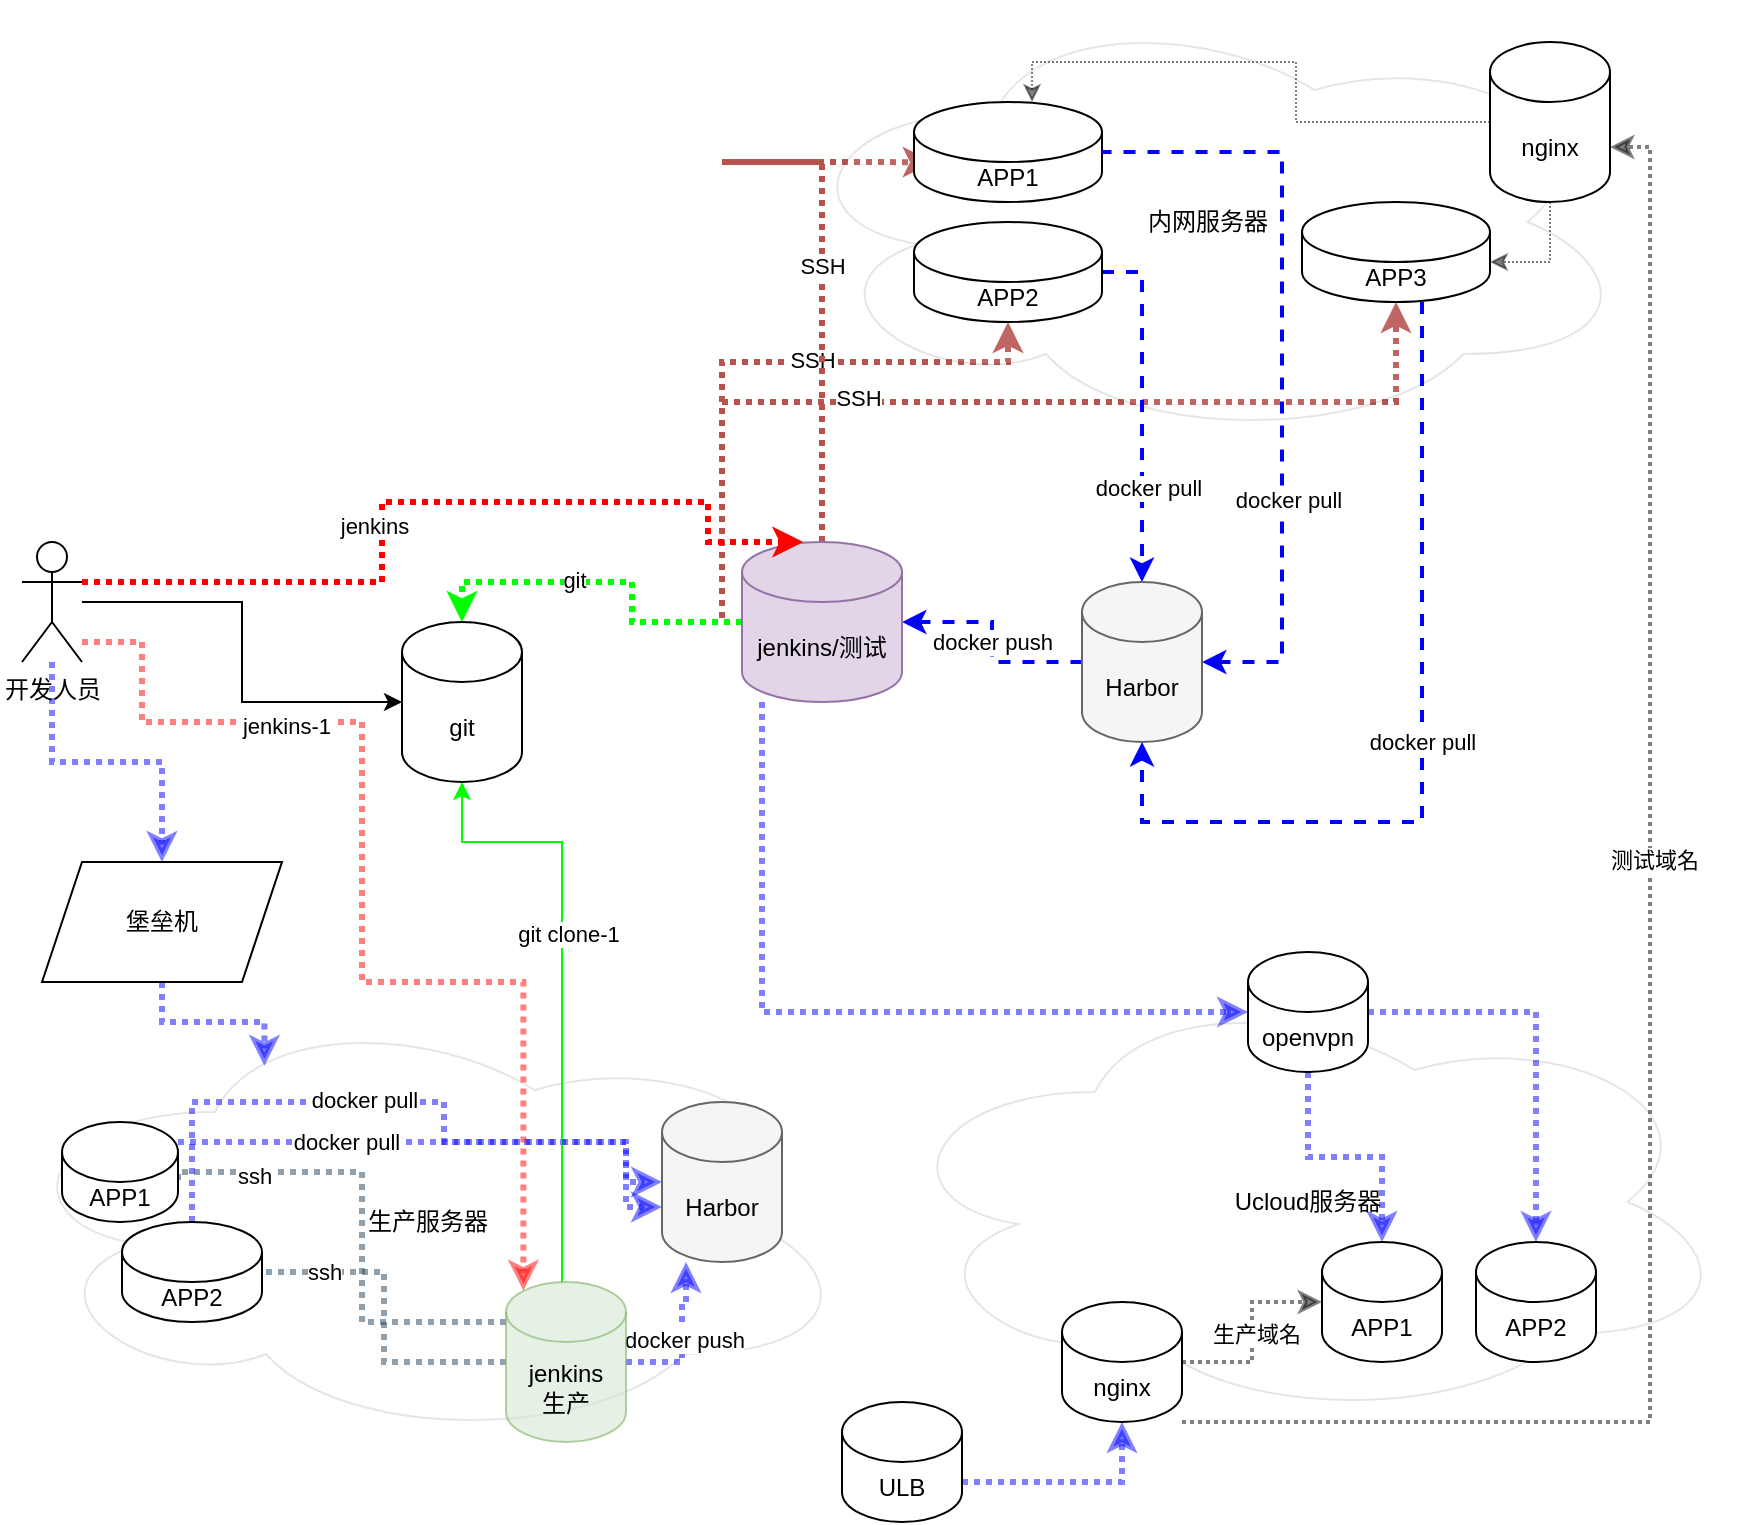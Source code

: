 <mxfile version="20.8.0" type="github">
  <diagram id="ICizXME9RvzmdU9xPk0K" name="第 1 页">
    <mxGraphModel dx="954" dy="591" grid="1" gridSize="10" guides="1" tooltips="1" connect="1" arrows="1" fold="1" page="1" pageScale="1" pageWidth="827" pageHeight="1169" math="0" shadow="0">
      <root>
        <mxCell id="0" />
        <mxCell id="1" parent="0" />
        <mxCell id="xqhbJTyEdV5DclTAbFlW-1" value="生产服务器" style="ellipse;shape=cloud;whiteSpace=wrap;html=1;opacity=10;" vertex="1" parent="1">
          <mxGeometry x="30" y="550" width="426" height="220" as="geometry" />
        </mxCell>
        <mxCell id="xqhbJTyEdV5DclTAbFlW-3" style="edgeStyle=orthogonalEdgeStyle;shape=connector;rounded=0;orthogonalLoop=1;jettySize=auto;html=1;entryX=0.5;entryY=0;entryDx=0;entryDy=0;dashed=1;dashPattern=1 1;labelBackgroundColor=default;strokeColor=#0000FF;strokeWidth=3;fontFamily=Helvetica;fontSize=11;fontColor=default;startArrow=none;startFill=0;endArrow=classic;endFill=1;opacity=50;" edge="1" parent="1" source="xqhbJTyEdV5DclTAbFlW-4" target="xqhbJTyEdV5DclTAbFlW-8">
          <mxGeometry relative="1" as="geometry" />
        </mxCell>
        <mxCell id="xqhbJTyEdV5DclTAbFlW-81" style="edgeStyle=orthogonalEdgeStyle;rounded=0;orthogonalLoop=1;jettySize=auto;html=1;entryX=0;entryY=0.5;entryDx=0;entryDy=0;entryPerimeter=0;" edge="1" parent="1" source="xqhbJTyEdV5DclTAbFlW-4" target="xqhbJTyEdV5DclTAbFlW-6">
          <mxGeometry relative="1" as="geometry" />
        </mxCell>
        <mxCell id="xqhbJTyEdV5DclTAbFlW-4" value="开发人员" style="shape=umlActor;verticalLabelPosition=bottom;verticalAlign=top;html=1;outlineConnect=0;" vertex="1" parent="1">
          <mxGeometry x="40" y="320" width="30" height="60" as="geometry" />
        </mxCell>
        <mxCell id="xqhbJTyEdV5DclTAbFlW-6" value="git" style="shape=cylinder3;whiteSpace=wrap;html=1;boundedLbl=1;backgroundOutline=1;size=15;" vertex="1" parent="1">
          <mxGeometry x="230" y="360" width="60" height="80" as="geometry" />
        </mxCell>
        <mxCell id="xqhbJTyEdV5DclTAbFlW-7" style="edgeStyle=orthogonalEdgeStyle;rounded=0;orthogonalLoop=1;jettySize=auto;html=1;entryX=0.308;entryY=0.145;entryDx=0;entryDy=0;entryPerimeter=0;dashed=1;dashPattern=1 1;strokeColor=#0000FF;strokeWidth=3;startArrow=none;startFill=0;endArrow=classic;endFill=1;opacity=50;" edge="1" parent="1" source="xqhbJTyEdV5DclTAbFlW-8" target="xqhbJTyEdV5DclTAbFlW-1">
          <mxGeometry relative="1" as="geometry" />
        </mxCell>
        <mxCell id="xqhbJTyEdV5DclTAbFlW-8" value="堡垒机" style="shape=parallelogram;perimeter=parallelogramPerimeter;whiteSpace=wrap;html=1;fixedSize=1;" vertex="1" parent="1">
          <mxGeometry x="50" y="480" width="120" height="60" as="geometry" />
        </mxCell>
        <mxCell id="xqhbJTyEdV5DclTAbFlW-9" style="edgeStyle=orthogonalEdgeStyle;rounded=0;orthogonalLoop=1;jettySize=auto;html=1;entryX=0.5;entryY=1;entryDx=0;entryDy=0;entryPerimeter=0;endArrow=classic;endFill=1;dashed=1;dashPattern=1 1;fillColor=#f8cecc;strokeColor=#b85450;strokeWidth=3;" edge="1" parent="1" source="xqhbJTyEdV5DclTAbFlW-22" target="xqhbJTyEdV5DclTAbFlW-52">
          <mxGeometry relative="1" as="geometry">
            <Array as="points">
              <mxPoint x="390" y="230" />
              <mxPoint x="533" y="230" />
            </Array>
          </mxGeometry>
        </mxCell>
        <mxCell id="xqhbJTyEdV5DclTAbFlW-10" value="SSH" style="edgeLabel;html=1;align=center;verticalAlign=middle;resizable=0;points=[];" vertex="1" connectable="0" parent="xqhbJTyEdV5DclTAbFlW-9">
          <mxGeometry x="0.217" y="1" relative="1" as="geometry">
            <mxPoint as="offset" />
          </mxGeometry>
        </mxCell>
        <mxCell id="xqhbJTyEdV5DclTAbFlW-11" style="edgeStyle=orthogonalEdgeStyle;rounded=0;orthogonalLoop=1;jettySize=auto;html=1;entryX=0.178;entryY=0.364;entryDx=0;entryDy=0;entryPerimeter=0;endArrow=classic;endFill=1;dashed=1;dashPattern=1 1;fillColor=#f8cecc;strokeColor=#b85450;strokeWidth=3;" edge="1" parent="1" source="xqhbJTyEdV5DclTAbFlW-22" target="xqhbJTyEdV5DclTAbFlW-34">
          <mxGeometry relative="1" as="geometry">
            <Array as="points">
              <mxPoint x="390" y="130" />
              <mxPoint x="490" y="130" />
            </Array>
          </mxGeometry>
        </mxCell>
        <mxCell id="xqhbJTyEdV5DclTAbFlW-12" value="SSH" style="edgeLabel;html=1;align=center;verticalAlign=middle;resizable=0;points=[];" vertex="1" connectable="0" parent="xqhbJTyEdV5DclTAbFlW-11">
          <mxGeometry x="-0.202" relative="1" as="geometry">
            <mxPoint as="offset" />
          </mxGeometry>
        </mxCell>
        <mxCell id="xqhbJTyEdV5DclTAbFlW-13" style="edgeStyle=orthogonalEdgeStyle;rounded=0;orthogonalLoop=1;jettySize=auto;html=1;entryX=0.5;entryY=1;entryDx=0;entryDy=0;entryPerimeter=0;endArrow=classic;endFill=1;dashed=1;dashPattern=1 1;fillColor=#f8cecc;strokeColor=#b85450;strokeWidth=3;" edge="1" parent="1" source="xqhbJTyEdV5DclTAbFlW-22" target="xqhbJTyEdV5DclTAbFlW-54">
          <mxGeometry relative="1" as="geometry">
            <Array as="points">
              <mxPoint x="390" y="250" />
              <mxPoint x="727" y="250" />
            </Array>
          </mxGeometry>
        </mxCell>
        <mxCell id="xqhbJTyEdV5DclTAbFlW-14" value="SSH" style="edgeLabel;html=1;align=center;verticalAlign=middle;resizable=0;points=[];" vertex="1" connectable="0" parent="xqhbJTyEdV5DclTAbFlW-13">
          <mxGeometry x="-0.259" y="2" relative="1" as="geometry">
            <mxPoint as="offset" />
          </mxGeometry>
        </mxCell>
        <mxCell id="xqhbJTyEdV5DclTAbFlW-21" style="edgeStyle=orthogonalEdgeStyle;shape=connector;rounded=0;orthogonalLoop=1;jettySize=auto;html=1;entryX=0;entryY=0.5;entryDx=0;entryDy=0;entryPerimeter=0;dashed=1;dashPattern=1 1;labelBackgroundColor=default;strokeColor=#0000FF;strokeWidth=3;fontFamily=Helvetica;fontSize=11;fontColor=default;startArrow=none;startFill=0;endArrow=classic;endFill=1;opacity=50;" edge="1" parent="1" source="xqhbJTyEdV5DclTAbFlW-22" target="xqhbJTyEdV5DclTAbFlW-45">
          <mxGeometry relative="1" as="geometry">
            <Array as="points">
              <mxPoint x="410" y="555" />
            </Array>
          </mxGeometry>
        </mxCell>
        <mxCell id="xqhbJTyEdV5DclTAbFlW-79" style="edgeStyle=orthogonalEdgeStyle;rounded=0;orthogonalLoop=1;jettySize=auto;html=1;entryX=0.5;entryY=0;entryDx=0;entryDy=0;entryPerimeter=0;strokeColor=#00FF00;dashed=1;dashPattern=1 1;strokeWidth=3;startArrow=none;startFill=0;endFill=1;" edge="1" parent="1" source="xqhbJTyEdV5DclTAbFlW-22" target="xqhbJTyEdV5DclTAbFlW-6">
          <mxGeometry relative="1" as="geometry" />
        </mxCell>
        <mxCell id="xqhbJTyEdV5DclTAbFlW-80" value="git" style="edgeLabel;html=1;align=center;verticalAlign=middle;resizable=0;points=[];" vertex="1" connectable="0" parent="xqhbJTyEdV5DclTAbFlW-79">
          <mxGeometry x="0.154" y="-1" relative="1" as="geometry">
            <mxPoint as="offset" />
          </mxGeometry>
        </mxCell>
        <mxCell id="xqhbJTyEdV5DclTAbFlW-82" value="docker push" style="edgeStyle=orthogonalEdgeStyle;rounded=0;orthogonalLoop=1;jettySize=auto;html=1;endArrow=none;strokeColor=#0000FF;endFill=0;dashed=1;strokeWidth=2;startArrow=classic;startFill=1;" edge="1" parent="1" source="xqhbJTyEdV5DclTAbFlW-22" target="xqhbJTyEdV5DclTAbFlW-58">
          <mxGeometry relative="1" as="geometry" />
        </mxCell>
        <mxCell id="xqhbJTyEdV5DclTAbFlW-22" value="jenkins/测试" style="shape=cylinder3;whiteSpace=wrap;html=1;boundedLbl=1;backgroundOutline=1;size=15;fillColor=#e1d5e7;strokeColor=#9673a6;" vertex="1" parent="1">
          <mxGeometry x="400" y="320" width="80" height="80" as="geometry" />
        </mxCell>
        <mxCell id="xqhbJTyEdV5DclTAbFlW-73" style="edgeStyle=orthogonalEdgeStyle;rounded=0;orthogonalLoop=1;jettySize=auto;html=1;entryX=0;entryY=0;entryDx=0;entryDy=52.5;entryPerimeter=0;strokeColor=#0000FF;dashed=1;dashPattern=1 1;strokeWidth=3;startArrow=none;startFill=0;endFill=1;opacity=50;" edge="1" parent="1" source="xqhbJTyEdV5DclTAbFlW-25" target="xqhbJTyEdV5DclTAbFlW-71">
          <mxGeometry relative="1" as="geometry">
            <Array as="points">
              <mxPoint x="125" y="600" />
              <mxPoint x="251" y="600" />
              <mxPoint x="251" y="620" />
              <mxPoint x="342" y="620" />
            </Array>
          </mxGeometry>
        </mxCell>
        <mxCell id="xqhbJTyEdV5DclTAbFlW-77" value="docker pull" style="edgeLabel;html=1;align=center;verticalAlign=middle;resizable=0;points=[];" vertex="1" connectable="0" parent="xqhbJTyEdV5DclTAbFlW-73">
          <mxGeometry x="-0.162" y="1" relative="1" as="geometry">
            <mxPoint as="offset" />
          </mxGeometry>
        </mxCell>
        <mxCell id="xqhbJTyEdV5DclTAbFlW-25" value="APP2" style="shape=cylinder3;whiteSpace=wrap;html=1;boundedLbl=1;backgroundOutline=1;size=15;" vertex="1" parent="1">
          <mxGeometry x="90" y="660" width="70" height="50" as="geometry" />
        </mxCell>
        <mxCell id="xqhbJTyEdV5DclTAbFlW-27" style="edgeStyle=orthogonalEdgeStyle;rounded=0;orthogonalLoop=1;jettySize=auto;html=1;strokeColor=#00FF00;entryX=0.5;entryY=1;entryDx=0;entryDy=0;entryPerimeter=0;" edge="1" parent="1" source="xqhbJTyEdV5DclTAbFlW-33" target="xqhbJTyEdV5DclTAbFlW-6">
          <mxGeometry relative="1" as="geometry">
            <mxPoint x="310" y="460" as="targetPoint" />
            <Array as="points">
              <mxPoint x="310" y="470" />
              <mxPoint x="260" y="470" />
            </Array>
          </mxGeometry>
        </mxCell>
        <mxCell id="xqhbJTyEdV5DclTAbFlW-28" value="git clone-1" style="edgeLabel;html=1;align=center;verticalAlign=middle;resizable=0;points=[];" vertex="1" connectable="0" parent="xqhbJTyEdV5DclTAbFlW-27">
          <mxGeometry x="0.16" y="1" relative="1" as="geometry">
            <mxPoint x="4" as="offset" />
          </mxGeometry>
        </mxCell>
        <mxCell id="xqhbJTyEdV5DclTAbFlW-29" style="edgeStyle=orthogonalEdgeStyle;rounded=0;orthogonalLoop=1;jettySize=auto;html=1;dashed=1;dashPattern=1 1;strokeColor=#23445d;strokeWidth=3;startArrow=none;startFill=0;endArrow=none;endFill=0;fillColor=#bac8d3;opacity=50;" edge="1" parent="1" source="xqhbJTyEdV5DclTAbFlW-33" target="xqhbJTyEdV5DclTAbFlW-25">
          <mxGeometry relative="1" as="geometry" />
        </mxCell>
        <mxCell id="xqhbJTyEdV5DclTAbFlW-30" value="ssh" style="edgeLabel;html=1;align=center;verticalAlign=middle;resizable=0;points=[];" vertex="1" connectable="0" parent="xqhbJTyEdV5DclTAbFlW-29">
          <mxGeometry x="0.632" relative="1" as="geometry">
            <mxPoint as="offset" />
          </mxGeometry>
        </mxCell>
        <mxCell id="xqhbJTyEdV5DclTAbFlW-31" style="edgeStyle=orthogonalEdgeStyle;rounded=0;orthogonalLoop=1;jettySize=auto;html=1;entryX=1;entryY=0;entryDx=0;entryDy=30;entryPerimeter=0;dashed=1;dashPattern=1 1;strokeColor=#23445d;strokeWidth=3;startArrow=none;startFill=0;endArrow=none;endFill=0;fillColor=#bac8d3;opacity=50;" edge="1" parent="1" source="xqhbJTyEdV5DclTAbFlW-33" target="xqhbJTyEdV5DclTAbFlW-48">
          <mxGeometry relative="1" as="geometry">
            <Array as="points">
              <mxPoint x="210" y="710" />
              <mxPoint x="210" y="635" />
            </Array>
          </mxGeometry>
        </mxCell>
        <mxCell id="xqhbJTyEdV5DclTAbFlW-32" value="ssh" style="edgeLabel;html=1;align=center;verticalAlign=middle;resizable=0;points=[];" vertex="1" connectable="0" parent="xqhbJTyEdV5DclTAbFlW-31">
          <mxGeometry x="0.65" y="2" relative="1" as="geometry">
            <mxPoint as="offset" />
          </mxGeometry>
        </mxCell>
        <mxCell id="xqhbJTyEdV5DclTAbFlW-75" style="edgeStyle=orthogonalEdgeStyle;rounded=0;orthogonalLoop=1;jettySize=auto;html=1;strokeColor=#0000FF;dashed=1;dashPattern=1 1;strokeWidth=3;startArrow=none;startFill=0;endFill=1;opacity=50;" edge="1" parent="1" source="xqhbJTyEdV5DclTAbFlW-33" target="xqhbJTyEdV5DclTAbFlW-71">
          <mxGeometry relative="1" as="geometry">
            <Array as="points">
              <mxPoint x="370" y="730" />
              <mxPoint x="370" y="700" />
              <mxPoint x="372" y="700" />
            </Array>
          </mxGeometry>
        </mxCell>
        <mxCell id="xqhbJTyEdV5DclTAbFlW-76" value="docker push" style="edgeLabel;html=1;align=center;verticalAlign=middle;resizable=0;points=[];" vertex="1" connectable="0" parent="xqhbJTyEdV5DclTAbFlW-75">
          <mxGeometry x="-0.025" y="-1" relative="1" as="geometry">
            <mxPoint as="offset" />
          </mxGeometry>
        </mxCell>
        <mxCell id="xqhbJTyEdV5DclTAbFlW-33" value="jenkins&lt;br&gt;生产" style="shape=cylinder3;whiteSpace=wrap;html=1;boundedLbl=1;backgroundOutline=1;size=15;fillColor=#d5e8d4;strokeColor=#82b366;opacity=60;" vertex="1" parent="1">
          <mxGeometry x="282" y="690" width="60" height="80" as="geometry" />
        </mxCell>
        <mxCell id="xqhbJTyEdV5DclTAbFlW-34" value="内网服务器" style="ellipse;shape=cloud;whiteSpace=wrap;html=1;opacity=10;" vertex="1" parent="1">
          <mxGeometry x="420" y="50" width="426" height="220" as="geometry" />
        </mxCell>
        <mxCell id="xqhbJTyEdV5DclTAbFlW-35" value="Ucloud服务器" style="ellipse;shape=cloud;whiteSpace=wrap;html=1;opacity=10;" vertex="1" parent="1">
          <mxGeometry x="470" y="540" width="426" height="220" as="geometry" />
        </mxCell>
        <mxCell id="xqhbJTyEdV5DclTAbFlW-36" style="edgeStyle=orthogonalEdgeStyle;rounded=0;orthogonalLoop=1;jettySize=auto;html=1;entryX=1;entryY=0;entryDx=0;entryDy=52.5;entryPerimeter=0;dashed=1;dashPattern=1 1;strokeColor=#000000;strokeWidth=2;startArrow=none;startFill=0;endArrow=classic;endFill=1;opacity=50;" edge="1" parent="1" source="xqhbJTyEdV5DclTAbFlW-40" target="xqhbJTyEdV5DclTAbFlW-70">
          <mxGeometry relative="1" as="geometry">
            <Array as="points">
              <mxPoint x="620" y="760" />
              <mxPoint x="854" y="760" />
              <mxPoint x="854" y="123" />
            </Array>
          </mxGeometry>
        </mxCell>
        <mxCell id="xqhbJTyEdV5DclTAbFlW-37" value="测试域名" style="edgeLabel;html=1;align=center;verticalAlign=middle;resizable=0;points=[];fontSize=11;fontFamily=Helvetica;fontColor=default;" vertex="1" connectable="0" parent="xqhbJTyEdV5DclTAbFlW-36">
          <mxGeometry x="0.155" y="-2" relative="1" as="geometry">
            <mxPoint as="offset" />
          </mxGeometry>
        </mxCell>
        <mxCell id="xqhbJTyEdV5DclTAbFlW-38" style="edgeStyle=orthogonalEdgeStyle;rounded=0;orthogonalLoop=1;jettySize=auto;html=1;dashed=1;dashPattern=1 1;strokeColor=#000000;strokeWidth=2;startArrow=none;startFill=0;endArrow=classic;endFill=1;opacity=50;" edge="1" parent="1" source="xqhbJTyEdV5DclTAbFlW-40" target="xqhbJTyEdV5DclTAbFlW-66">
          <mxGeometry relative="1" as="geometry" />
        </mxCell>
        <mxCell id="xqhbJTyEdV5DclTAbFlW-39" value="生产域名" style="edgeLabel;html=1;align=center;verticalAlign=middle;resizable=0;points=[];fontSize=11;fontFamily=Helvetica;fontColor=default;" vertex="1" connectable="0" parent="xqhbJTyEdV5DclTAbFlW-38">
          <mxGeometry x="-0.4" y="-1" relative="1" as="geometry">
            <mxPoint x="7" y="-15" as="offset" />
          </mxGeometry>
        </mxCell>
        <mxCell id="xqhbJTyEdV5DclTAbFlW-40" value="nginx" style="shape=cylinder3;whiteSpace=wrap;html=1;boundedLbl=1;backgroundOutline=1;size=15;" vertex="1" parent="1">
          <mxGeometry x="560" y="700" width="60" height="60" as="geometry" />
        </mxCell>
        <mxCell id="xqhbJTyEdV5DclTAbFlW-41" style="edgeStyle=orthogonalEdgeStyle;rounded=0;orthogonalLoop=1;jettySize=auto;html=1;dashed=1;dashPattern=1 1;strokeColor=#0000FF;strokeWidth=3;startArrow=none;startFill=0;endArrow=classic;endFill=1;opacity=50;" edge="1" parent="1" source="xqhbJTyEdV5DclTAbFlW-42" target="xqhbJTyEdV5DclTAbFlW-40">
          <mxGeometry relative="1" as="geometry">
            <Array as="points">
              <mxPoint x="590" y="790" />
            </Array>
          </mxGeometry>
        </mxCell>
        <mxCell id="xqhbJTyEdV5DclTAbFlW-42" value="ULB" style="shape=cylinder3;whiteSpace=wrap;html=1;boundedLbl=1;backgroundOutline=1;size=15;" vertex="1" parent="1">
          <mxGeometry x="450" y="750" width="60" height="60" as="geometry" />
        </mxCell>
        <mxCell id="xqhbJTyEdV5DclTAbFlW-43" style="edgeStyle=orthogonalEdgeStyle;rounded=0;orthogonalLoop=1;jettySize=auto;html=1;dashed=1;dashPattern=1 1;strokeColor=#0000FF;strokeWidth=3;startArrow=none;startFill=0;endArrow=classic;endFill=1;opacity=50;" edge="1" parent="1" source="xqhbJTyEdV5DclTAbFlW-45" target="xqhbJTyEdV5DclTAbFlW-66">
          <mxGeometry relative="1" as="geometry" />
        </mxCell>
        <mxCell id="xqhbJTyEdV5DclTAbFlW-44" style="edgeStyle=orthogonalEdgeStyle;rounded=0;orthogonalLoop=1;jettySize=auto;html=1;dashed=1;dashPattern=1 1;strokeColor=#0000FF;strokeWidth=3;startArrow=none;startFill=0;endArrow=classic;endFill=1;opacity=50;" edge="1" parent="1" source="xqhbJTyEdV5DclTAbFlW-45" target="xqhbJTyEdV5DclTAbFlW-67">
          <mxGeometry relative="1" as="geometry" />
        </mxCell>
        <mxCell id="xqhbJTyEdV5DclTAbFlW-45" value="openvpn" style="shape=cylinder3;whiteSpace=wrap;html=1;boundedLbl=1;backgroundOutline=1;size=15;" vertex="1" parent="1">
          <mxGeometry x="653" y="525" width="60" height="60" as="geometry" />
        </mxCell>
        <mxCell id="xqhbJTyEdV5DclTAbFlW-72" style="edgeStyle=orthogonalEdgeStyle;rounded=0;orthogonalLoop=1;jettySize=auto;html=1;entryX=0;entryY=0.5;entryDx=0;entryDy=0;entryPerimeter=0;strokeColor=#0000FF;dashed=1;dashPattern=1 1;strokeWidth=3;startArrow=none;startFill=0;endFill=1;opacity=50;" edge="1" parent="1" source="xqhbJTyEdV5DclTAbFlW-48" target="xqhbJTyEdV5DclTAbFlW-71">
          <mxGeometry relative="1" as="geometry">
            <Array as="points">
              <mxPoint x="342" y="620" />
            </Array>
          </mxGeometry>
        </mxCell>
        <mxCell id="xqhbJTyEdV5DclTAbFlW-78" value="docker pull" style="edgeLabel;html=1;align=center;verticalAlign=middle;resizable=0;points=[];" vertex="1" connectable="0" parent="xqhbJTyEdV5DclTAbFlW-72">
          <mxGeometry x="-0.364" relative="1" as="geometry">
            <mxPoint as="offset" />
          </mxGeometry>
        </mxCell>
        <mxCell id="xqhbJTyEdV5DclTAbFlW-48" value="APP1" style="shape=cylinder3;whiteSpace=wrap;html=1;boundedLbl=1;backgroundOutline=1;size=15;" vertex="1" parent="1">
          <mxGeometry x="60" y="610" width="58" height="50" as="geometry" />
        </mxCell>
        <mxCell id="xqhbJTyEdV5DclTAbFlW-49" value="APP1" style="shape=cylinder3;whiteSpace=wrap;html=1;boundedLbl=1;backgroundOutline=1;size=15;" vertex="1" parent="1">
          <mxGeometry x="486" y="100" width="94" height="50" as="geometry" />
        </mxCell>
        <mxCell id="xqhbJTyEdV5DclTAbFlW-50" style="edgeStyle=orthogonalEdgeStyle;rounded=0;orthogonalLoop=1;jettySize=auto;html=1;endArrow=classic;endFill=1;entryX=0.5;entryY=0;entryDx=0;entryDy=0;entryPerimeter=0;dashed=1;strokeWidth=2;strokeColor=#0000FF;startArrow=none;startFill=0;" edge="1" parent="1" source="xqhbJTyEdV5DclTAbFlW-52" target="xqhbJTyEdV5DclTAbFlW-58">
          <mxGeometry relative="1" as="geometry">
            <mxPoint x="600" y="290" as="targetPoint" />
            <Array as="points">
              <mxPoint x="600" y="185" />
              <mxPoint x="600" y="330" />
            </Array>
          </mxGeometry>
        </mxCell>
        <mxCell id="xqhbJTyEdV5DclTAbFlW-51" value="docker pull" style="edgeLabel;html=1;align=center;verticalAlign=middle;resizable=0;points=[];" vertex="1" connectable="0" parent="xqhbJTyEdV5DclTAbFlW-50">
          <mxGeometry x="0.463" y="3" relative="1" as="geometry">
            <mxPoint as="offset" />
          </mxGeometry>
        </mxCell>
        <mxCell id="xqhbJTyEdV5DclTAbFlW-52" value="APP2" style="shape=cylinder3;whiteSpace=wrap;html=1;boundedLbl=1;backgroundOutline=1;size=15;" vertex="1" parent="1">
          <mxGeometry x="486" y="160" width="94" height="50" as="geometry" />
        </mxCell>
        <mxCell id="xqhbJTyEdV5DclTAbFlW-53" value="docker pull" style="edgeStyle=orthogonalEdgeStyle;rounded=0;orthogonalLoop=1;jettySize=auto;html=1;endArrow=classic;endFill=1;dashed=1;strokeWidth=2;strokeColor=#0000FF;startArrow=none;startFill=0;entryX=0.5;entryY=1;entryDx=0;entryDy=0;entryPerimeter=0;" edge="1" parent="1" source="xqhbJTyEdV5DclTAbFlW-54" target="xqhbJTyEdV5DclTAbFlW-58">
          <mxGeometry relative="1" as="geometry">
            <mxPoint x="640" y="410" as="targetPoint" />
            <Array as="points">
              <mxPoint x="740" y="460" />
              <mxPoint x="600" y="460" />
            </Array>
          </mxGeometry>
        </mxCell>
        <mxCell id="xqhbJTyEdV5DclTAbFlW-54" value="APP3" style="shape=cylinder3;whiteSpace=wrap;html=1;boundedLbl=1;backgroundOutline=1;size=15;" vertex="1" parent="1">
          <mxGeometry x="680" y="150" width="94" height="50" as="geometry" />
        </mxCell>
        <mxCell id="xqhbJTyEdV5DclTAbFlW-55" style="edgeStyle=orthogonalEdgeStyle;rounded=0;orthogonalLoop=1;jettySize=auto;html=1;entryX=1;entryY=0.5;entryDx=0;entryDy=0;entryPerimeter=0;endArrow=none;endFill=0;dashed=1;strokeWidth=2;strokeColor=#0000FF;startArrow=classic;startFill=1;" edge="1" parent="1" source="xqhbJTyEdV5DclTAbFlW-58" target="xqhbJTyEdV5DclTAbFlW-49">
          <mxGeometry relative="1" as="geometry">
            <Array as="points">
              <mxPoint x="670" y="380" />
              <mxPoint x="670" y="125" />
            </Array>
          </mxGeometry>
        </mxCell>
        <mxCell id="xqhbJTyEdV5DclTAbFlW-56" value="docker pull" style="edgeLabel;html=1;align=center;verticalAlign=middle;resizable=0;points=[];" vertex="1" connectable="0" parent="xqhbJTyEdV5DclTAbFlW-55">
          <mxGeometry x="-0.371" y="-3" relative="1" as="geometry">
            <mxPoint as="offset" />
          </mxGeometry>
        </mxCell>
        <mxCell id="xqhbJTyEdV5DclTAbFlW-58" value="&lt;span style=&quot;color: rgb(0, 0, 0);&quot;&gt;Harbor&lt;/span&gt;" style="shape=cylinder3;whiteSpace=wrap;html=1;boundedLbl=1;backgroundOutline=1;size=15;fillColor=#f5f5f5;fontColor=#333333;strokeColor=#666666;" vertex="1" parent="1">
          <mxGeometry x="570" y="340" width="60" height="80" as="geometry" />
        </mxCell>
        <mxCell id="xqhbJTyEdV5DclTAbFlW-61" value="" style="edgeStyle=orthogonalEdgeStyle;rounded=0;orthogonalLoop=1;jettySize=auto;html=1;dashed=1;dashPattern=1 1;strokeColor=#FF0000;strokeWidth=3;startArrow=none;startFill=0;endArrow=classic;endFill=1;entryX=0.383;entryY=0;entryDx=0;entryDy=0;entryPerimeter=0;exitX=1;exitY=0.333;exitDx=0;exitDy=0;exitPerimeter=0;" edge="1" parent="1" source="xqhbJTyEdV5DclTAbFlW-4" target="xqhbJTyEdV5DclTAbFlW-22">
          <mxGeometry relative="1" as="geometry">
            <Array as="points">
              <mxPoint x="220" y="340" />
              <mxPoint x="220" y="300" />
              <mxPoint x="383" y="300" />
            </Array>
            <mxPoint x="220" y="310" as="sourcePoint" />
          </mxGeometry>
        </mxCell>
        <mxCell id="xqhbJTyEdV5DclTAbFlW-62" value="jenkins" style="edgeLabel;html=1;align=center;verticalAlign=middle;resizable=0;points=[];" vertex="1" connectable="0" parent="xqhbJTyEdV5DclTAbFlW-61">
          <mxGeometry x="-0.153" y="4" relative="1" as="geometry">
            <mxPoint as="offset" />
          </mxGeometry>
        </mxCell>
        <mxCell id="xqhbJTyEdV5DclTAbFlW-63" style="edgeStyle=orthogonalEdgeStyle;shape=connector;rounded=0;orthogonalLoop=1;jettySize=auto;html=1;entryX=0.145;entryY=0;entryDx=0;entryDy=4.35;entryPerimeter=0;dashed=1;dashPattern=1 1;labelBackgroundColor=default;strokeColor=#FF0000;strokeWidth=3;fontFamily=Helvetica;fontSize=11;fontColor=default;startArrow=none;startFill=0;endArrow=classic;endFill=1;opacity=50;" edge="1" parent="1" source="xqhbJTyEdV5DclTAbFlW-4" target="xqhbJTyEdV5DclTAbFlW-33">
          <mxGeometry relative="1" as="geometry">
            <Array as="points">
              <mxPoint x="100" y="370" />
              <mxPoint x="100" y="410" />
              <mxPoint x="210" y="410" />
              <mxPoint x="210" y="540" />
              <mxPoint x="291" y="540" />
            </Array>
            <mxPoint x="210" y="390" as="sourcePoint" />
          </mxGeometry>
        </mxCell>
        <mxCell id="xqhbJTyEdV5DclTAbFlW-64" value="jenkins-1" style="edgeLabel;html=1;align=center;verticalAlign=middle;resizable=0;points=[];fontSize=11;fontFamily=Helvetica;fontColor=default;" vertex="1" connectable="0" parent="xqhbJTyEdV5DclTAbFlW-63">
          <mxGeometry x="-0.481" y="-2" relative="1" as="geometry">
            <mxPoint as="offset" />
          </mxGeometry>
        </mxCell>
        <mxCell id="xqhbJTyEdV5DclTAbFlW-66" value="APP1" style="shape=cylinder3;whiteSpace=wrap;html=1;boundedLbl=1;backgroundOutline=1;size=15;" vertex="1" parent="1">
          <mxGeometry x="690" y="670" width="60" height="60" as="geometry" />
        </mxCell>
        <mxCell id="xqhbJTyEdV5DclTAbFlW-67" value="APP2" style="shape=cylinder3;whiteSpace=wrap;html=1;boundedLbl=1;backgroundOutline=1;size=15;" vertex="1" parent="1">
          <mxGeometry x="767" y="670" width="60" height="60" as="geometry" />
        </mxCell>
        <mxCell id="xqhbJTyEdV5DclTAbFlW-68" style="edgeStyle=orthogonalEdgeStyle;shape=connector;rounded=0;orthogonalLoop=1;jettySize=auto;html=1;entryX=0.628;entryY=0;entryDx=0;entryDy=0;entryPerimeter=0;dashed=1;dashPattern=1 1;labelBackgroundColor=default;strokeColor=#000000;strokeWidth=1;fontFamily=Helvetica;fontSize=11;fontColor=default;startArrow=none;startFill=0;endArrow=classic;endFill=1;opacity=50;" edge="1" parent="1" source="xqhbJTyEdV5DclTAbFlW-70" target="xqhbJTyEdV5DclTAbFlW-49">
          <mxGeometry relative="1" as="geometry" />
        </mxCell>
        <mxCell id="xqhbJTyEdV5DclTAbFlW-69" style="edgeStyle=orthogonalEdgeStyle;shape=connector;rounded=0;orthogonalLoop=1;jettySize=auto;html=1;entryX=1;entryY=0;entryDx=0;entryDy=30;entryPerimeter=0;dashed=1;dashPattern=1 1;labelBackgroundColor=default;strokeColor=#000000;strokeWidth=1;fontFamily=Helvetica;fontSize=11;fontColor=default;startArrow=none;startFill=0;endArrow=classic;endFill=1;opacity=50;" edge="1" parent="1" source="xqhbJTyEdV5DclTAbFlW-70" target="xqhbJTyEdV5DclTAbFlW-54">
          <mxGeometry relative="1" as="geometry" />
        </mxCell>
        <mxCell id="xqhbJTyEdV5DclTAbFlW-70" value="nginx" style="shape=cylinder3;whiteSpace=wrap;html=1;boundedLbl=1;backgroundOutline=1;size=15;fillColor=default;fontColor=default;strokeColor=default;" vertex="1" parent="1">
          <mxGeometry x="774" y="70" width="60" height="80" as="geometry" />
        </mxCell>
        <mxCell id="xqhbJTyEdV5DclTAbFlW-71" value="&lt;span style=&quot;color: rgb(0, 0, 0);&quot;&gt;Harbor&lt;/span&gt;" style="shape=cylinder3;whiteSpace=wrap;html=1;boundedLbl=1;backgroundOutline=1;size=15;fillColor=#f5f5f5;fontColor=#333333;strokeColor=#666666;" vertex="1" parent="1">
          <mxGeometry x="360" y="600" width="60" height="80" as="geometry" />
        </mxCell>
      </root>
    </mxGraphModel>
  </diagram>
</mxfile>

